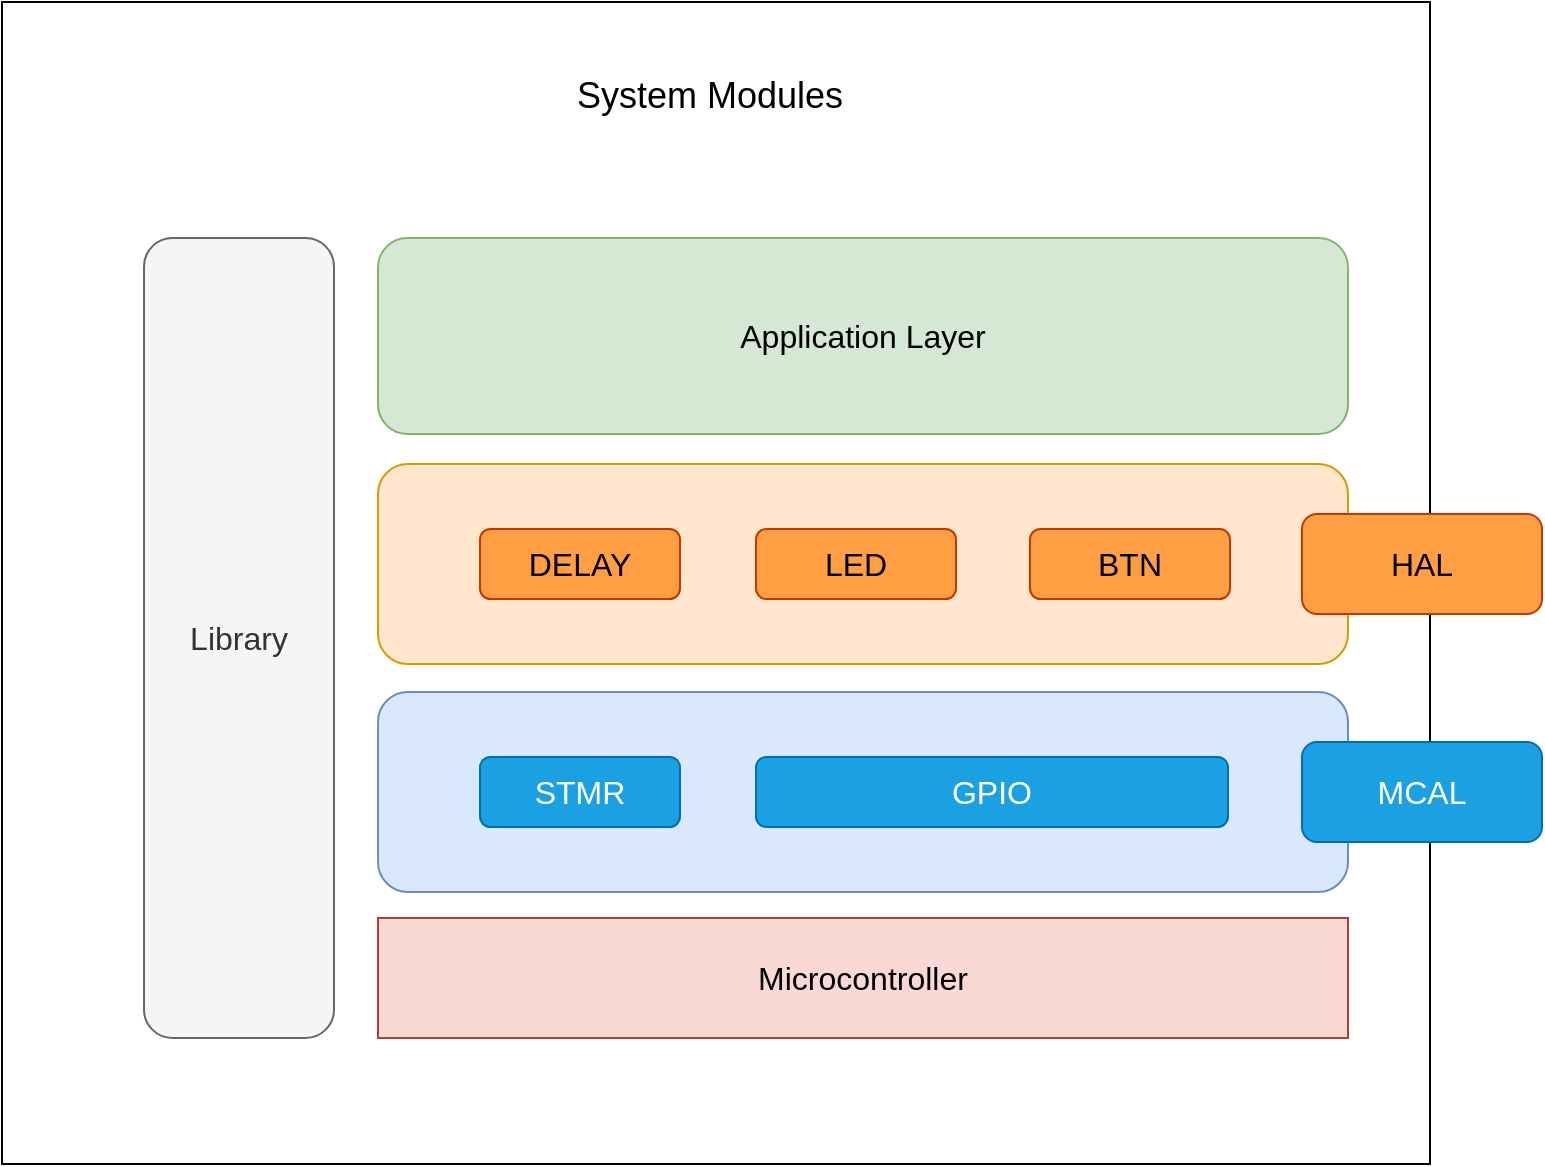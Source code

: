 <mxfile version="21.5.0" type="device">
  <diagram name="Page-1" id="jOTbS239regMLlkqWPYL">
    <mxGraphModel dx="1450" dy="1871" grid="0" gridSize="10" guides="1" tooltips="1" connect="1" arrows="1" fold="1" page="0" pageScale="1" pageWidth="850" pageHeight="1100" math="0" shadow="0">
      <root>
        <mxCell id="0" />
        <mxCell id="1" parent="0" />
        <mxCell id="r6yLNoG1JKIrol4z2VNO-1" value="" style="rounded=0;whiteSpace=wrap;html=1;fontSize=16;" parent="1" vertex="1">
          <mxGeometry x="-176" y="-1006" width="714" height="581" as="geometry" />
        </mxCell>
        <mxCell id="r6yLNoG1JKIrol4z2VNO-3" value="" style="rounded=1;whiteSpace=wrap;html=1;fontSize=16;fillColor=#ffe6cc;strokeColor=#d79b00;" parent="1" vertex="1">
          <mxGeometry x="12" y="-775" width="485" height="100" as="geometry" />
        </mxCell>
        <mxCell id="r6yLNoG1JKIrol4z2VNO-4" value="Application Layer" style="rounded=1;whiteSpace=wrap;html=1;fontSize=16;fillColor=#d5e8d4;strokeColor=#82b366;" parent="1" vertex="1">
          <mxGeometry x="12" y="-888" width="485" height="98" as="geometry" />
        </mxCell>
        <mxCell id="r6yLNoG1JKIrol4z2VNO-5" value="Library" style="rounded=1;whiteSpace=wrap;html=1;fontSize=16;fillColor=#f5f5f5;fontColor=#333333;strokeColor=#666666;" parent="1" vertex="1">
          <mxGeometry x="-105" y="-888" width="95" height="400" as="geometry" />
        </mxCell>
        <mxCell id="r6yLNoG1JKIrol4z2VNO-6" value="&lt;font style=&quot;font-size: 18px;&quot;&gt;System Modules&lt;/font&gt;" style="text;html=1;strokeColor=none;fillColor=none;align=center;verticalAlign=middle;whiteSpace=wrap;rounded=0;fontSize=16;" parent="1" vertex="1">
          <mxGeometry x="53" y="-974" width="250" height="30" as="geometry" />
        </mxCell>
        <mxCell id="r6yLNoG1JKIrol4z2VNO-7" value="Microcontroller" style="rounded=0;whiteSpace=wrap;html=1;fontSize=16;fillColor=#fad9d5;strokeColor=#ae4132;" parent="1" vertex="1">
          <mxGeometry x="12" y="-548" width="485" height="60" as="geometry" />
        </mxCell>
        <mxCell id="r6yLNoG1JKIrol4z2VNO-8" value="LED" style="rounded=1;whiteSpace=wrap;html=1;fontSize=16;fillColor=#ff9e42;fontColor=#000000;strokeColor=#C73500;" parent="1" vertex="1">
          <mxGeometry x="201" y="-742.5" width="100" height="35" as="geometry" />
        </mxCell>
        <mxCell id="r6yLNoG1JKIrol4z2VNO-9" value="HAL" style="rounded=1;whiteSpace=wrap;html=1;fontSize=16;fillColor=#ff9e42;fontColor=#000000;strokeColor=#C73500;" parent="1" vertex="1">
          <mxGeometry x="474" y="-750" width="120" height="50" as="geometry" />
        </mxCell>
        <mxCell id="r6yLNoG1JKIrol4z2VNO-10" value="BTN" style="rounded=1;whiteSpace=wrap;html=1;fontSize=16;fillColor=#ff9e42;fontColor=#000000;strokeColor=#C73500;" parent="1" vertex="1">
          <mxGeometry x="338" y="-742.5" width="100" height="35" as="geometry" />
        </mxCell>
        <mxCell id="r6yLNoG1JKIrol4z2VNO-16" style="edgeStyle=none;curved=1;rounded=0;orthogonalLoop=1;jettySize=auto;html=1;exitX=0.5;exitY=1;exitDx=0;exitDy=0;fontSize=12;startSize=8;endSize=8;" parent="1" edge="1">
          <mxGeometry relative="1" as="geometry">
            <mxPoint x="251" y="-595" as="sourcePoint" />
            <mxPoint x="251" y="-595" as="targetPoint" />
          </mxGeometry>
        </mxCell>
        <mxCell id="b28eI99juAyYc9XCnCDc-2" value="" style="rounded=1;whiteSpace=wrap;html=1;fontSize=16;fillColor=#dae8fc;strokeColor=#6c8ebf;" vertex="1" parent="1">
          <mxGeometry x="12" y="-661" width="485" height="100" as="geometry" />
        </mxCell>
        <mxCell id="r6yLNoG1JKIrol4z2VNO-12" value="MCAL" style="rounded=1;whiteSpace=wrap;html=1;fontSize=16;fillColor=#1ba1e2;fontColor=#ffffff;strokeColor=#006EAF;" parent="1" vertex="1">
          <mxGeometry x="474" y="-636" width="120" height="50" as="geometry" />
        </mxCell>
        <mxCell id="b28eI99juAyYc9XCnCDc-3" value="GPIO" style="rounded=1;whiteSpace=wrap;html=1;fontSize=16;fillColor=#1ba1e2;fontColor=#ffffff;strokeColor=#006EAF;" vertex="1" parent="1">
          <mxGeometry x="201" y="-628.5" width="236" height="35" as="geometry" />
        </mxCell>
        <mxCell id="b28eI99juAyYc9XCnCDc-4" value="STMR" style="rounded=1;whiteSpace=wrap;html=1;fontSize=16;fillColor=#1ba1e2;fontColor=#ffffff;strokeColor=#006EAF;" vertex="1" parent="1">
          <mxGeometry x="63" y="-628.5" width="100" height="35" as="geometry" />
        </mxCell>
        <mxCell id="b28eI99juAyYc9XCnCDc-5" value="DELAY" style="rounded=1;whiteSpace=wrap;html=1;fontSize=16;fillColor=#ff9e42;fontColor=#000000;strokeColor=#C73500;" vertex="1" parent="1">
          <mxGeometry x="63" y="-742.5" width="100" height="35" as="geometry" />
        </mxCell>
      </root>
    </mxGraphModel>
  </diagram>
</mxfile>
